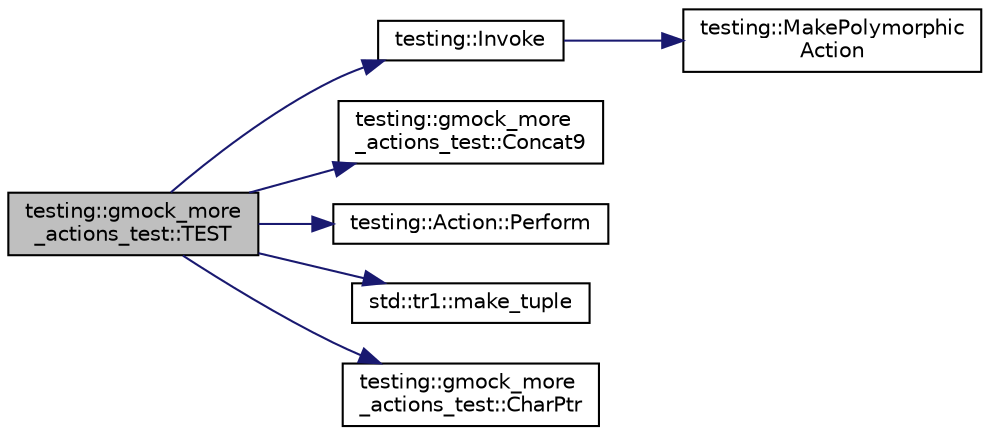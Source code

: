 digraph "testing::gmock_more_actions_test::TEST"
{
  edge [fontname="Helvetica",fontsize="10",labelfontname="Helvetica",labelfontsize="10"];
  node [fontname="Helvetica",fontsize="10",shape=record];
  rankdir="LR";
  Node125 [label="testing::gmock_more\l_actions_test::TEST",height=0.2,width=0.4,color="black", fillcolor="grey75", style="filled", fontcolor="black"];
  Node125 -> Node126 [color="midnightblue",fontsize="10",style="solid",fontname="Helvetica"];
  Node126 [label="testing::Invoke",height=0.2,width=0.4,color="black", fillcolor="white", style="filled",URL="$d0/d75/namespacetesting.html#a12aebaf8363d49a383047529f798b694"];
  Node126 -> Node127 [color="midnightblue",fontsize="10",style="solid",fontname="Helvetica"];
  Node127 [label="testing::MakePolymorphic\lAction",height=0.2,width=0.4,color="black", fillcolor="white", style="filled",URL="$d0/d75/namespacetesting.html#a36bd06c5ea972c6df0bd9f40a7a94c65"];
  Node125 -> Node128 [color="midnightblue",fontsize="10",style="solid",fontname="Helvetica"];
  Node128 [label="testing::gmock_more\l_actions_test::Concat9",height=0.2,width=0.4,color="black", fillcolor="white", style="filled",URL="$d1/d7a/namespacetesting_1_1gmock__more__actions__test.html#a302f1938b41c2ce503a7628aa45cd017"];
  Node125 -> Node129 [color="midnightblue",fontsize="10",style="solid",fontname="Helvetica"];
  Node129 [label="testing::Action::Perform",height=0.2,width=0.4,color="black", fillcolor="white", style="filled",URL="$d0/dd1/classtesting_1_1_action.html#ad00a03062885685da84b308e6e8ff4cb"];
  Node125 -> Node130 [color="midnightblue",fontsize="10",style="solid",fontname="Helvetica"];
  Node130 [label="std::tr1::make_tuple",height=0.2,width=0.4,color="black", fillcolor="white", style="filled",URL="$d2/db7/namespacestd_1_1tr1.html#af7e12a0f5b5791b5b7c49a5a17b85359"];
  Node125 -> Node131 [color="midnightblue",fontsize="10",style="solid",fontname="Helvetica"];
  Node131 [label="testing::gmock_more\l_actions_test::CharPtr",height=0.2,width=0.4,color="black", fillcolor="white", style="filled",URL="$d1/d7a/namespacetesting_1_1gmock__more__actions__test.html#aa19ac39aaa785adeb8d7837d58b824f3"];
}
